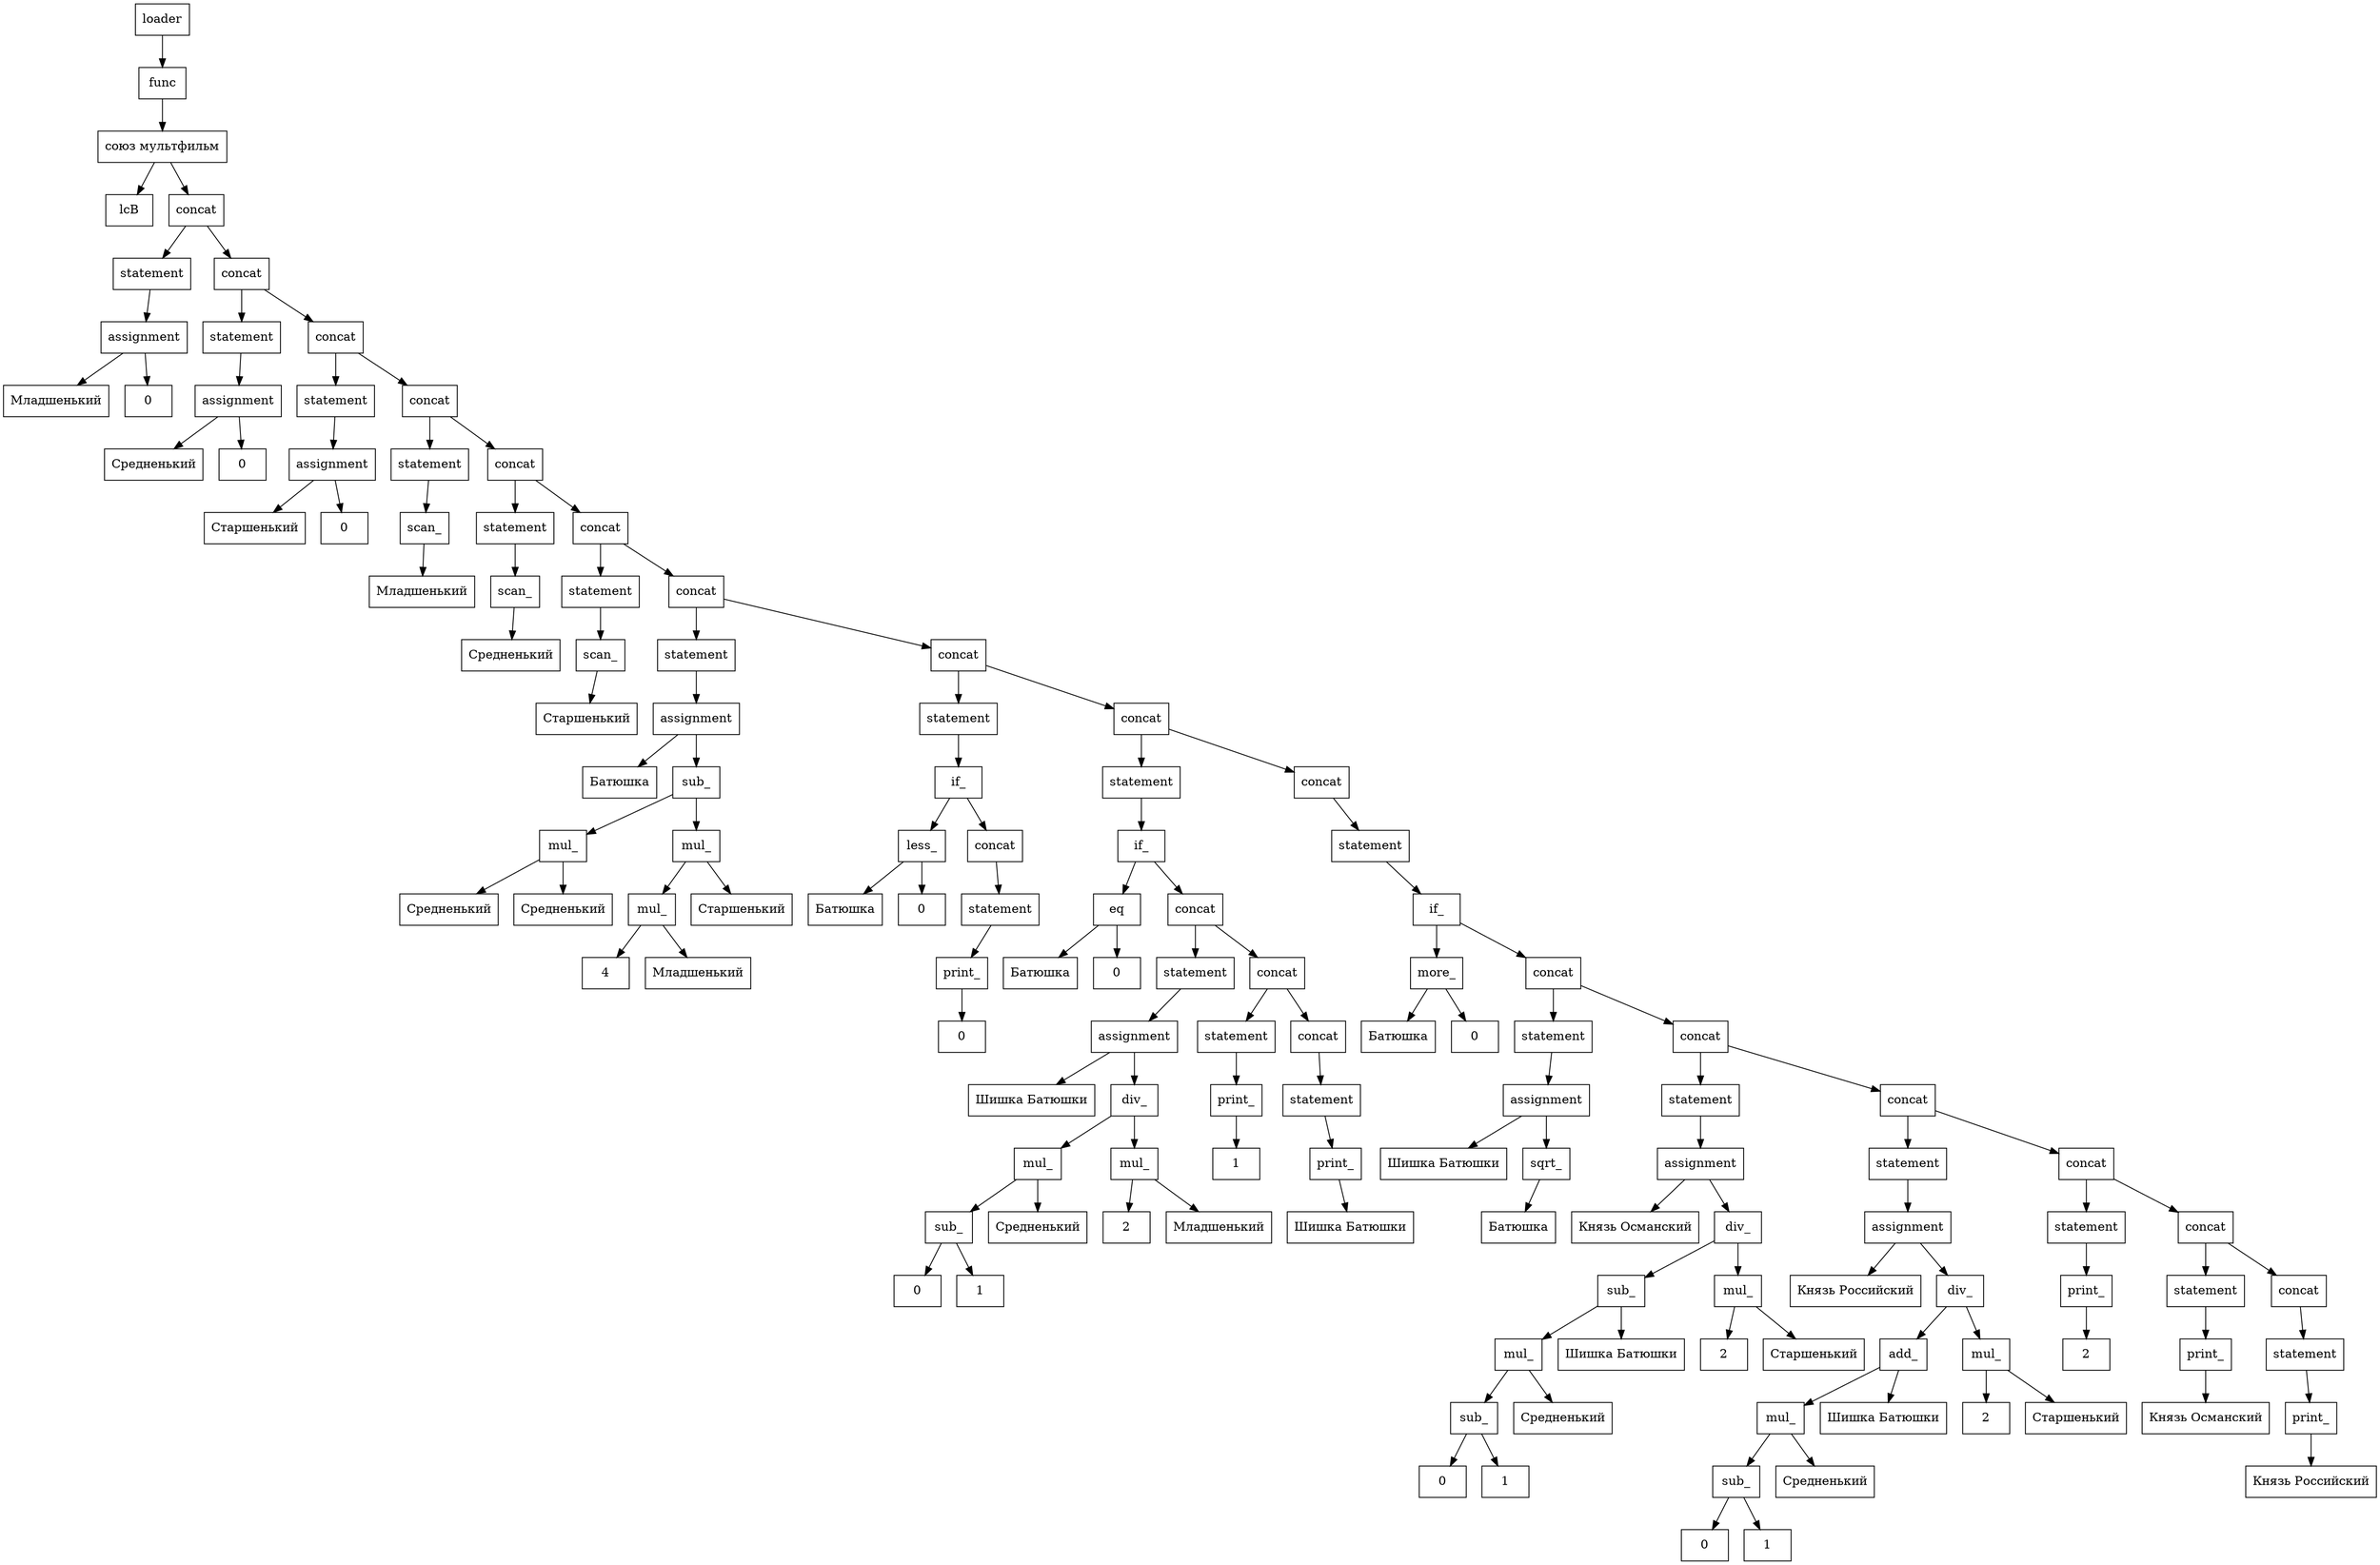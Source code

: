 digraph List {
node [shape="circle"]
"box0" [shape = "record", label = "{loader}"]
"box1" [shape = "record", label = "{func}"]
"box2" [shape = "record", label = "{союз мультфильм}"]
"box3" [shape = "record", label = "{lcB}"]
"box2" -> "box3"
"box4" [shape = "record", label = "{concat}"]
"box5" [shape = "record", label = "{statement}"]
"box6" [shape = "record", label = "{assignment}"]
"box7" [shape = "record", label = "{Младшенький }"]
"box6" -> "box7"
"box8" [shape = "record", label = "{0}"]
"box6" -> "box8"
"box5" -> "box6"
"box4" -> "box5"
"box9" [shape = "record", label = "{concat}"]
"box10" [shape = "record", label = "{statement}"]
"box11" [shape = "record", label = "{assignment}"]
"box12" [shape = "record", label = "{Средненький }"]
"box11" -> "box12"
"box13" [shape = "record", label = "{0}"]
"box11" -> "box13"
"box10" -> "box11"
"box9" -> "box10"
"box14" [shape = "record", label = "{concat}"]
"box15" [shape = "record", label = "{statement}"]
"box16" [shape = "record", label = "{assignment}"]
"box17" [shape = "record", label = "{Старшенький }"]
"box16" -> "box17"
"box18" [shape = "record", label = "{0}"]
"box16" -> "box18"
"box15" -> "box16"
"box14" -> "box15"
"box19" [shape = "record", label = "{concat}"]
"box20" [shape = "record", label = "{statement}"]
"box21" [shape = "record", label = "{scan_}"]
"box22" [shape = "record", label = "{Младшенький }"]
"box21" -> "box22"
"box20" -> "box21"
"box19" -> "box20"
"box23" [shape = "record", label = "{concat}"]
"box24" [shape = "record", label = "{statement}"]
"box25" [shape = "record", label = "{scan_}"]
"box26" [shape = "record", label = "{Средненький }"]
"box25" -> "box26"
"box24" -> "box25"
"box23" -> "box24"
"box27" [shape = "record", label = "{concat}"]
"box28" [shape = "record", label = "{statement}"]
"box29" [shape = "record", label = "{scan_}"]
"box30" [shape = "record", label = "{Старшенький }"]
"box29" -> "box30"
"box28" -> "box29"
"box27" -> "box28"
"box31" [shape = "record", label = "{concat}"]
"box32" [shape = "record", label = "{statement}"]
"box33" [shape = "record", label = "{assignment}"]
"box34" [shape = "record", label = "{Батюшка }"]
"box33" -> "box34"
"box35" [shape = "record", label = "{sub_}"]
"box36" [shape = "record", label = "{mul_}"]
"box37" [shape = "record", label = "{Средненький }"]
"box36" -> "box37"
"box38" [shape = "record", label = "{Средненький }"]
"box36" -> "box38"
"box35" -> "box36"
"box39" [shape = "record", label = "{mul_}"]
"box40" [shape = "record", label = "{mul_}"]
"box41" [shape = "record", label = "{4}"]
"box40" -> "box41"
"box42" [shape = "record", label = "{Младшенький }"]
"box40" -> "box42"
"box39" -> "box40"
"box43" [shape = "record", label = "{Старшенький }"]
"box39" -> "box43"
"box35" -> "box39"
"box33" -> "box35"
"box32" -> "box33"
"box31" -> "box32"
"box44" [shape = "record", label = "{concat}"]
"box45" [shape = "record", label = "{statement}"]
"box46" [shape = "record", label = "{if_}"]
"box47" [shape = "record", label = "{less_}"]
"box48" [shape = "record", label = "{Батюшка }"]
"box47" -> "box48"
"box49" [shape = "record", label = "{0}"]
"box47" -> "box49"
"box46" -> "box47"
"box50" [shape = "record", label = "{concat}"]
"box51" [shape = "record", label = "{statement}"]
"box52" [shape = "record", label = "{print_}"]
"box53" [shape = "record", label = "{0}"]
"box52" -> "box53"
"box51" -> "box52"
"box50" -> "box51"
"box46" -> "box50"
"box45" -> "box46"
"box44" -> "box45"
"box54" [shape = "record", label = "{concat}"]
"box55" [shape = "record", label = "{statement}"]
"box56" [shape = "record", label = "{if_}"]
"box57" [shape = "record", label = "{eq}"]
"box58" [shape = "record", label = "{Батюшка }"]
"box57" -> "box58"
"box59" [shape = "record", label = "{0}"]
"box57" -> "box59"
"box56" -> "box57"
"box60" [shape = "record", label = "{concat}"]
"box61" [shape = "record", label = "{statement}"]
"box62" [shape = "record", label = "{assignment}"]
"box63" [shape = "record", label = "{Шишка Батюшки }"]
"box62" -> "box63"
"box64" [shape = "record", label = "{div_}"]
"box65" [shape = "record", label = "{mul_}"]
"box66" [shape = "record", label = "{sub_}"]
"box67" [shape = "record", label = "{0}"]
"box66" -> "box67"
"box68" [shape = "record", label = "{1}"]
"box66" -> "box68"
"box65" -> "box66"
"box69" [shape = "record", label = "{Средненький }"]
"box65" -> "box69"
"box64" -> "box65"
"box70" [shape = "record", label = "{mul_}"]
"box71" [shape = "record", label = "{2}"]
"box70" -> "box71"
"box72" [shape = "record", label = "{Младшенький }"]
"box70" -> "box72"
"box64" -> "box70"
"box62" -> "box64"
"box61" -> "box62"
"box60" -> "box61"
"box73" [shape = "record", label = "{concat}"]
"box74" [shape = "record", label = "{statement}"]
"box75" [shape = "record", label = "{print_}"]
"box76" [shape = "record", label = "{1}"]
"box75" -> "box76"
"box74" -> "box75"
"box73" -> "box74"
"box77" [shape = "record", label = "{concat}"]
"box78" [shape = "record", label = "{statement}"]
"box79" [shape = "record", label = "{print_}"]
"box80" [shape = "record", label = "{Шишка Батюшки }"]
"box79" -> "box80"
"box78" -> "box79"
"box77" -> "box78"
"box73" -> "box77"
"box60" -> "box73"
"box56" -> "box60"
"box55" -> "box56"
"box54" -> "box55"
"box81" [shape = "record", label = "{concat}"]
"box82" [shape = "record", label = "{statement}"]
"box83" [shape = "record", label = "{if_}"]
"box84" [shape = "record", label = "{more_}"]
"box85" [shape = "record", label = "{Батюшка }"]
"box84" -> "box85"
"box86" [shape = "record", label = "{0}"]
"box84" -> "box86"
"box83" -> "box84"
"box87" [shape = "record", label = "{concat}"]
"box88" [shape = "record", label = "{statement}"]
"box89" [shape = "record", label = "{assignment}"]
"box90" [shape = "record", label = "{Шишка Батюшки }"]
"box89" -> "box90"
"box91" [shape = "record", label = "{sqrt_}"]
"box92" [shape = "record", label = "{Батюшка }"]
"box91" -> "box92"
"box89" -> "box91"
"box88" -> "box89"
"box87" -> "box88"
"box93" [shape = "record", label = "{concat}"]
"box94" [shape = "record", label = "{statement}"]
"box95" [shape = "record", label = "{assignment}"]
"box96" [shape = "record", label = "{Князь Османский }"]
"box95" -> "box96"
"box97" [shape = "record", label = "{div_}"]
"box98" [shape = "record", label = "{sub_}"]
"box99" [shape = "record", label = "{mul_}"]
"box100" [shape = "record", label = "{sub_}"]
"box101" [shape = "record", label = "{0}"]
"box100" -> "box101"
"box102" [shape = "record", label = "{1}"]
"box100" -> "box102"
"box99" -> "box100"
"box103" [shape = "record", label = "{Средненький }"]
"box99" -> "box103"
"box98" -> "box99"
"box104" [shape = "record", label = "{Шишка Батюшки }"]
"box98" -> "box104"
"box97" -> "box98"
"box105" [shape = "record", label = "{mul_}"]
"box106" [shape = "record", label = "{2}"]
"box105" -> "box106"
"box107" [shape = "record", label = "{Старшенький }"]
"box105" -> "box107"
"box97" -> "box105"
"box95" -> "box97"
"box94" -> "box95"
"box93" -> "box94"
"box108" [shape = "record", label = "{concat}"]
"box109" [shape = "record", label = "{statement}"]
"box110" [shape = "record", label = "{assignment}"]
"box111" [shape = "record", label = "{Князь Российский }"]
"box110" -> "box111"
"box112" [shape = "record", label = "{div_}"]
"box113" [shape = "record", label = "{add_}"]
"box114" [shape = "record", label = "{mul_}"]
"box115" [shape = "record", label = "{sub_}"]
"box116" [shape = "record", label = "{0}"]
"box115" -> "box116"
"box117" [shape = "record", label = "{1}"]
"box115" -> "box117"
"box114" -> "box115"
"box118" [shape = "record", label = "{Средненький }"]
"box114" -> "box118"
"box113" -> "box114"
"box119" [shape = "record", label = "{Шишка Батюшки }"]
"box113" -> "box119"
"box112" -> "box113"
"box120" [shape = "record", label = "{mul_}"]
"box121" [shape = "record", label = "{2}"]
"box120" -> "box121"
"box122" [shape = "record", label = "{Старшенький }"]
"box120" -> "box122"
"box112" -> "box120"
"box110" -> "box112"
"box109" -> "box110"
"box108" -> "box109"
"box123" [shape = "record", label = "{concat}"]
"box124" [shape = "record", label = "{statement}"]
"box125" [shape = "record", label = "{print_}"]
"box126" [shape = "record", label = "{2}"]
"box125" -> "box126"
"box124" -> "box125"
"box123" -> "box124"
"box127" [shape = "record", label = "{concat}"]
"box128" [shape = "record", label = "{statement}"]
"box129" [shape = "record", label = "{print_}"]
"box130" [shape = "record", label = "{Князь Османский }"]
"box129" -> "box130"
"box128" -> "box129"
"box127" -> "box128"
"box131" [shape = "record", label = "{concat}"]
"box132" [shape = "record", label = "{statement}"]
"box133" [shape = "record", label = "{print_}"]
"box134" [shape = "record", label = "{Князь Российский }"]
"box133" -> "box134"
"box132" -> "box133"
"box131" -> "box132"
"box127" -> "box131"
"box123" -> "box127"
"box108" -> "box123"
"box93" -> "box108"
"box87" -> "box93"
"box83" -> "box87"
"box82" -> "box83"
"box81" -> "box82"
"box54" -> "box81"
"box44" -> "box54"
"box31" -> "box44"
"box27" -> "box31"
"box23" -> "box27"
"box19" -> "box23"
"box14" -> "box19"
"box9" -> "box14"
"box4" -> "box9"
"box2" -> "box4"
"box1" -> "box2"
"box0" -> "box1"
}
